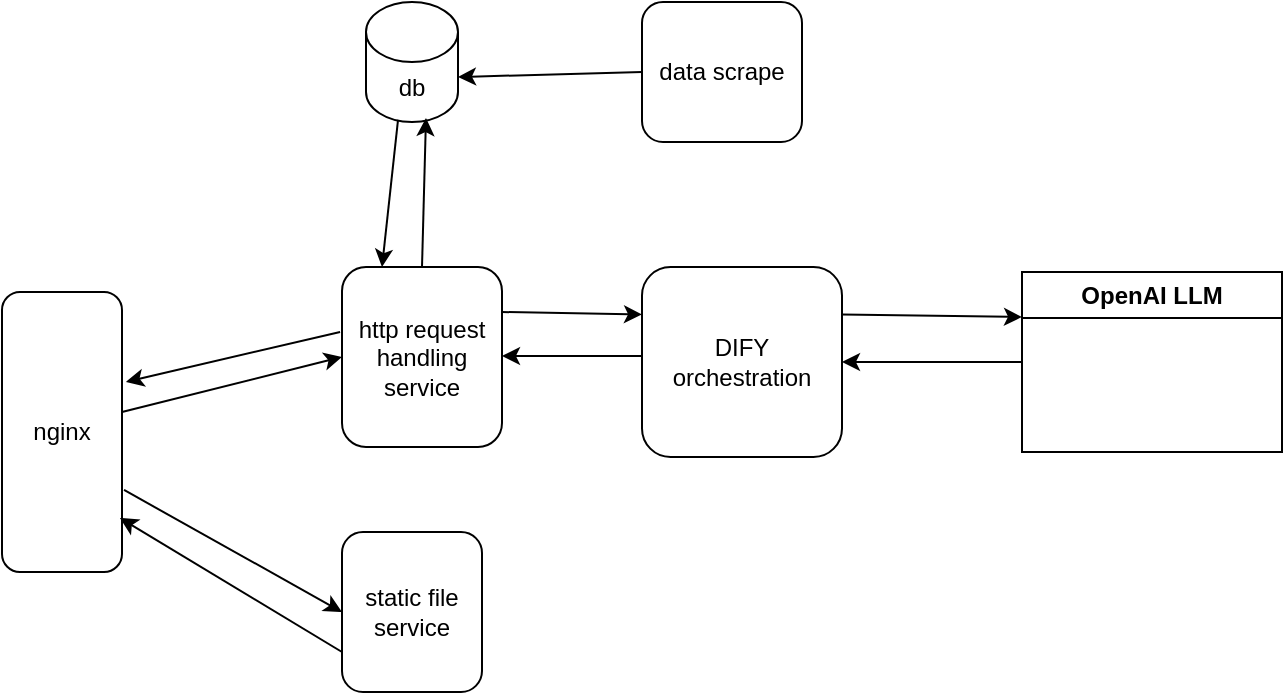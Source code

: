 <mxfile version="21.6.1" type="github">
  <diagram name="第 1 页" id="XxI2Rfb1grAU12y6O68J">
    <mxGraphModel dx="722" dy="761" grid="1" gridSize="10" guides="1" tooltips="1" connect="1" arrows="1" fold="1" page="1" pageScale="1" pageWidth="827" pageHeight="1169" math="0" shadow="0">
      <root>
        <mxCell id="0" />
        <mxCell id="1" parent="0" />
        <mxCell id="6O0m9P_PT6VOhETqh3YS-1" value="nginx" style="rounded=1;whiteSpace=wrap;html=1;" vertex="1" parent="1">
          <mxGeometry x="140" y="200" width="60" height="140" as="geometry" />
        </mxCell>
        <mxCell id="6O0m9P_PT6VOhETqh3YS-2" value="http request handling service" style="rounded=1;whiteSpace=wrap;html=1;" vertex="1" parent="1">
          <mxGeometry x="310" y="187.5" width="80" height="90" as="geometry" />
        </mxCell>
        <mxCell id="6O0m9P_PT6VOhETqh3YS-3" value="db" style="shape=cylinder3;whiteSpace=wrap;html=1;boundedLbl=1;backgroundOutline=1;size=15;" vertex="1" parent="1">
          <mxGeometry x="322" y="55" width="46" height="60" as="geometry" />
        </mxCell>
        <mxCell id="6O0m9P_PT6VOhETqh3YS-4" value="static file service" style="rounded=1;whiteSpace=wrap;html=1;" vertex="1" parent="1">
          <mxGeometry x="310" y="320" width="70" height="80" as="geometry" />
        </mxCell>
        <mxCell id="6O0m9P_PT6VOhETqh3YS-6" value="data scrape" style="rounded=1;whiteSpace=wrap;html=1;" vertex="1" parent="1">
          <mxGeometry x="460" y="55" width="80" height="70" as="geometry" />
        </mxCell>
        <mxCell id="6O0m9P_PT6VOhETqh3YS-7" value="DIFY orchestration" style="rounded=1;whiteSpace=wrap;html=1;" vertex="1" parent="1">
          <mxGeometry x="460" y="187.5" width="100" height="95" as="geometry" />
        </mxCell>
        <mxCell id="6O0m9P_PT6VOhETqh3YS-8" value="OpenAI LLM" style="swimlane;whiteSpace=wrap;html=1;" vertex="1" parent="1">
          <mxGeometry x="650" y="190" width="130" height="90" as="geometry" />
        </mxCell>
        <mxCell id="6O0m9P_PT6VOhETqh3YS-9" value="" style="endArrow=classic;html=1;rounded=0;entryX=0.652;entryY=0.967;entryDx=0;entryDy=0;entryPerimeter=0;exitX=0.5;exitY=0;exitDx=0;exitDy=0;" edge="1" parent="1" source="6O0m9P_PT6VOhETqh3YS-2" target="6O0m9P_PT6VOhETqh3YS-3">
          <mxGeometry width="50" height="50" relative="1" as="geometry">
            <mxPoint x="510" y="370" as="sourcePoint" />
            <mxPoint x="560" y="320" as="targetPoint" />
          </mxGeometry>
        </mxCell>
        <mxCell id="6O0m9P_PT6VOhETqh3YS-10" value="" style="endArrow=classic;html=1;rounded=0;entryX=1;entryY=0;entryDx=0;entryDy=37.5;entryPerimeter=0;exitX=0;exitY=0.5;exitDx=0;exitDy=0;" edge="1" parent="1" source="6O0m9P_PT6VOhETqh3YS-6" target="6O0m9P_PT6VOhETqh3YS-3">
          <mxGeometry width="50" height="50" relative="1" as="geometry">
            <mxPoint x="360" y="190" as="sourcePoint" />
            <mxPoint x="362" y="123" as="targetPoint" />
          </mxGeometry>
        </mxCell>
        <mxCell id="6O0m9P_PT6VOhETqh3YS-11" value="" style="endArrow=classic;html=1;rounded=0;entryX=0;entryY=0.5;entryDx=0;entryDy=0;exitX=1.017;exitY=0.707;exitDx=0;exitDy=0;exitPerimeter=0;" edge="1" parent="1" source="6O0m9P_PT6VOhETqh3YS-1" target="6O0m9P_PT6VOhETqh3YS-4">
          <mxGeometry width="50" height="50" relative="1" as="geometry">
            <mxPoint x="230" y="410" as="sourcePoint" />
            <mxPoint x="280" y="360" as="targetPoint" />
          </mxGeometry>
        </mxCell>
        <mxCell id="6O0m9P_PT6VOhETqh3YS-12" value="" style="endArrow=classic;html=1;rounded=0;entryX=0;entryY=0.5;entryDx=0;entryDy=0;" edge="1" parent="1" target="6O0m9P_PT6VOhETqh3YS-2">
          <mxGeometry width="50" height="50" relative="1" as="geometry">
            <mxPoint x="200" y="260" as="sourcePoint" />
            <mxPoint x="250" y="210" as="targetPoint" />
          </mxGeometry>
        </mxCell>
        <mxCell id="6O0m9P_PT6VOhETqh3YS-13" value="" style="endArrow=classic;html=1;rounded=0;entryX=0;entryY=0.25;entryDx=0;entryDy=0;exitX=1;exitY=0.25;exitDx=0;exitDy=0;" edge="1" parent="1" source="6O0m9P_PT6VOhETqh3YS-2" target="6O0m9P_PT6VOhETqh3YS-7">
          <mxGeometry width="50" height="50" relative="1" as="geometry">
            <mxPoint x="410" y="360" as="sourcePoint" />
            <mxPoint x="460" y="310" as="targetPoint" />
          </mxGeometry>
        </mxCell>
        <mxCell id="6O0m9P_PT6VOhETqh3YS-14" value="" style="endArrow=classic;html=1;rounded=0;entryX=0;entryY=0.25;entryDx=0;entryDy=0;exitX=1;exitY=0.25;exitDx=0;exitDy=0;" edge="1" parent="1" source="6O0m9P_PT6VOhETqh3YS-7" target="6O0m9P_PT6VOhETqh3YS-8">
          <mxGeometry width="50" height="50" relative="1" as="geometry">
            <mxPoint x="600" y="430" as="sourcePoint" />
            <mxPoint x="650" y="380" as="targetPoint" />
          </mxGeometry>
        </mxCell>
        <mxCell id="6O0m9P_PT6VOhETqh3YS-15" value="" style="endArrow=classic;html=1;rounded=0;entryX=1;entryY=0.5;entryDx=0;entryDy=0;exitX=0;exitY=0.5;exitDx=0;exitDy=0;" edge="1" parent="1" source="6O0m9P_PT6VOhETqh3YS-8" target="6O0m9P_PT6VOhETqh3YS-7">
          <mxGeometry width="50" height="50" relative="1" as="geometry">
            <mxPoint x="660" y="400" as="sourcePoint" />
            <mxPoint x="710" y="350" as="targetPoint" />
          </mxGeometry>
        </mxCell>
        <mxCell id="6O0m9P_PT6VOhETqh3YS-16" value="" style="endArrow=classic;html=1;rounded=0;entryX=1;entryY=0.5;entryDx=0;entryDy=0;" edge="1" parent="1">
          <mxGeometry width="50" height="50" relative="1" as="geometry">
            <mxPoint x="460" y="232" as="sourcePoint" />
            <mxPoint x="390" y="232" as="targetPoint" />
          </mxGeometry>
        </mxCell>
        <mxCell id="6O0m9P_PT6VOhETqh3YS-17" value="" style="endArrow=classic;html=1;rounded=0;entryX=0.983;entryY=0.807;entryDx=0;entryDy=0;entryPerimeter=0;exitX=0;exitY=0.75;exitDx=0;exitDy=0;" edge="1" parent="1" source="6O0m9P_PT6VOhETqh3YS-4" target="6O0m9P_PT6VOhETqh3YS-1">
          <mxGeometry width="50" height="50" relative="1" as="geometry">
            <mxPoint x="230" y="450" as="sourcePoint" />
            <mxPoint x="280" y="400" as="targetPoint" />
          </mxGeometry>
        </mxCell>
        <mxCell id="6O0m9P_PT6VOhETqh3YS-18" value="" style="endArrow=classic;html=1;rounded=0;entryX=1.033;entryY=0.321;entryDx=0;entryDy=0;entryPerimeter=0;exitX=-0.012;exitY=0.361;exitDx=0;exitDy=0;exitPerimeter=0;" edge="1" parent="1" source="6O0m9P_PT6VOhETqh3YS-2" target="6O0m9P_PT6VOhETqh3YS-1">
          <mxGeometry width="50" height="50" relative="1" as="geometry">
            <mxPoint x="210" y="460" as="sourcePoint" />
            <mxPoint x="260" y="410" as="targetPoint" />
          </mxGeometry>
        </mxCell>
        <mxCell id="6O0m9P_PT6VOhETqh3YS-19" value="" style="endArrow=classic;html=1;rounded=0;entryX=0.25;entryY=0;entryDx=0;entryDy=0;exitX=0.348;exitY=0.983;exitDx=0;exitDy=0;exitPerimeter=0;" edge="1" parent="1" source="6O0m9P_PT6VOhETqh3YS-3" target="6O0m9P_PT6VOhETqh3YS-2">
          <mxGeometry width="50" height="50" relative="1" as="geometry">
            <mxPoint x="260" y="200" as="sourcePoint" />
            <mxPoint x="310" y="150" as="targetPoint" />
          </mxGeometry>
        </mxCell>
      </root>
    </mxGraphModel>
  </diagram>
</mxfile>
